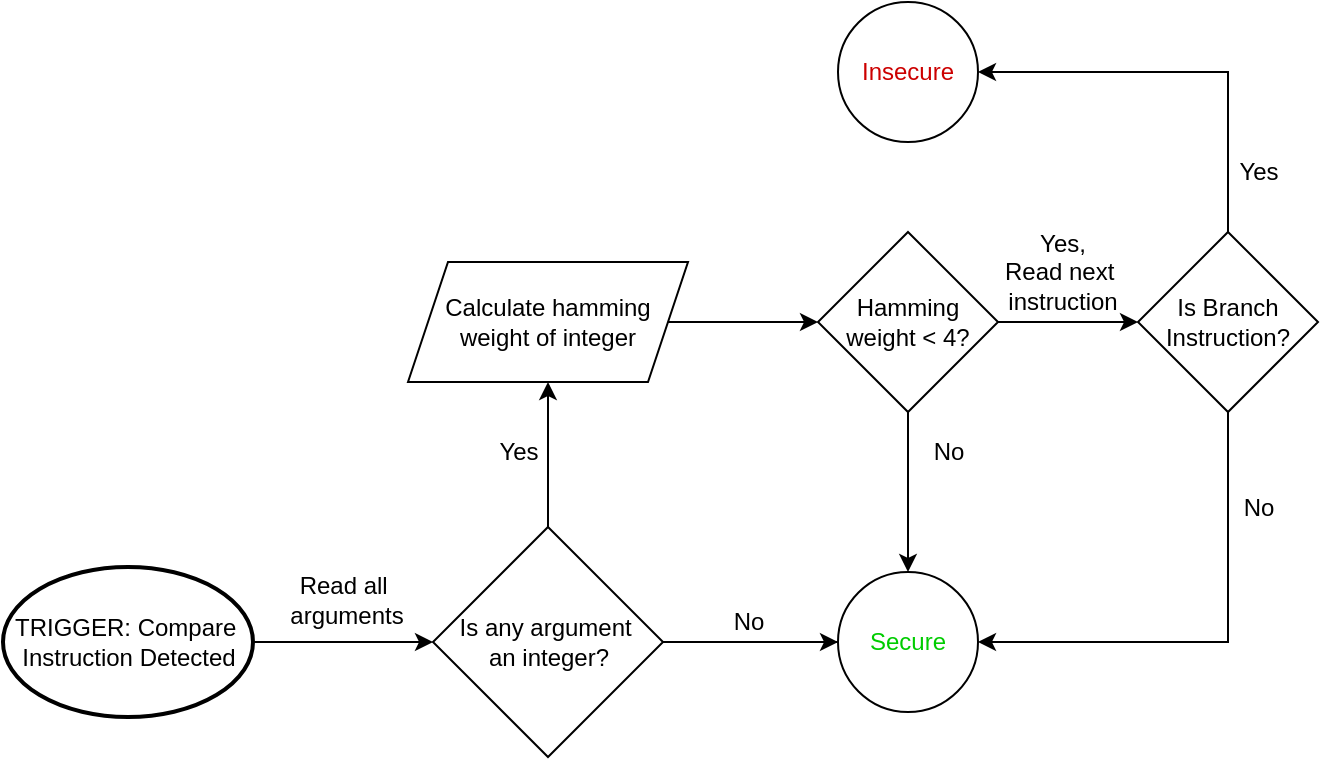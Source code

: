 <mxfile version="24.1.0" type="device">
  <diagram name="Page-1" id="B2iCXV9Z_6Y6nvaH_Cwy">
    <mxGraphModel dx="989" dy="600" grid="1" gridSize="10" guides="1" tooltips="1" connect="1" arrows="1" fold="1" page="1" pageScale="1" pageWidth="850" pageHeight="1100" math="0" shadow="0">
      <root>
        <mxCell id="0" />
        <mxCell id="1" parent="0" />
        <mxCell id="cOC0ODDyvGofYnbBSdw1-18" style="edgeStyle=orthogonalEdgeStyle;rounded=0;orthogonalLoop=1;jettySize=auto;html=1;entryX=0.5;entryY=1;entryDx=0;entryDy=0;" edge="1" parent="1">
          <mxGeometry relative="1" as="geometry">
            <mxPoint x="442.5" y="330" as="sourcePoint" />
            <mxPoint x="530.0" y="330" as="targetPoint" />
          </mxGeometry>
        </mxCell>
        <mxCell id="cOC0ODDyvGofYnbBSdw1-81" style="edgeStyle=orthogonalEdgeStyle;rounded=0;orthogonalLoop=1;jettySize=auto;html=1;exitX=1;exitY=0.5;exitDx=0;exitDy=0;exitPerimeter=0;entryX=0;entryY=0.5;entryDx=0;entryDy=0;" edge="1" parent="1" source="cOC0ODDyvGofYnbBSdw1-28" target="cOC0ODDyvGofYnbBSdw1-62">
          <mxGeometry relative="1" as="geometry" />
        </mxCell>
        <mxCell id="cOC0ODDyvGofYnbBSdw1-28" value="&lt;span style=&quot;text-wrap: nowrap;&quot;&gt;TRIGGER: Compare&amp;nbsp;&lt;/span&gt;&lt;div style=&quot;text-wrap: nowrap;&quot;&gt;Instruction Detected&lt;/div&gt;" style="strokeWidth=2;html=1;shape=mxgraph.flowchart.start_1;whiteSpace=wrap;" vertex="1" parent="1">
          <mxGeometry x="97.5" y="292.5" width="125" height="75" as="geometry" />
        </mxCell>
        <mxCell id="cOC0ODDyvGofYnbBSdw1-30" value="Read all&amp;nbsp;&lt;div&gt;arguments&lt;/div&gt;" style="text;html=1;align=center;verticalAlign=middle;resizable=0;points=[];autosize=1;strokeColor=none;fillColor=none;" vertex="1" parent="1">
          <mxGeometry x="229" y="289" width="80" height="40" as="geometry" />
        </mxCell>
        <mxCell id="cOC0ODDyvGofYnbBSdw1-60" style="edgeStyle=orthogonalEdgeStyle;rounded=0;orthogonalLoop=1;jettySize=auto;html=1;entryX=0.5;entryY=1;entryDx=0;entryDy=0;" edge="1" source="cOC0ODDyvGofYnbBSdw1-62" target="cOC0ODDyvGofYnbBSdw1-66" parent="1">
          <mxGeometry relative="1" as="geometry" />
        </mxCell>
        <mxCell id="cOC0ODDyvGofYnbBSdw1-61" style="edgeStyle=orthogonalEdgeStyle;rounded=0;orthogonalLoop=1;jettySize=auto;html=1;entryX=0.5;entryY=1;entryDx=0;entryDy=0;" edge="1" source="cOC0ODDyvGofYnbBSdw1-62" target="cOC0ODDyvGofYnbBSdw1-63" parent="1">
          <mxGeometry relative="1" as="geometry" />
        </mxCell>
        <mxCell id="cOC0ODDyvGofYnbBSdw1-62" value="Is any argument&amp;nbsp;&lt;div&gt;an integer?&lt;/div&gt;" style="rhombus;whiteSpace=wrap;html=1;" vertex="1" parent="1">
          <mxGeometry x="312.5" y="272.5" width="115" height="115" as="geometry" />
        </mxCell>
        <mxCell id="cOC0ODDyvGofYnbBSdw1-63" value="&lt;font color=&quot;#00cc00&quot;&gt;Secure&lt;/font&gt;" style="ellipse;whiteSpace=wrap;html=1;direction=south;" vertex="1" parent="1">
          <mxGeometry x="515" y="295" width="70" height="70" as="geometry" />
        </mxCell>
        <mxCell id="cOC0ODDyvGofYnbBSdw1-64" value="&lt;font color=&quot;#cc0000&quot;&gt;Insecure&lt;/font&gt;" style="ellipse;whiteSpace=wrap;html=1;" vertex="1" parent="1">
          <mxGeometry x="515" y="10" width="70" height="70" as="geometry" />
        </mxCell>
        <mxCell id="cOC0ODDyvGofYnbBSdw1-79" style="edgeStyle=orthogonalEdgeStyle;rounded=0;orthogonalLoop=1;jettySize=auto;html=1;entryX=0;entryY=0.5;entryDx=0;entryDy=0;" edge="1" parent="1" source="cOC0ODDyvGofYnbBSdw1-66" target="cOC0ODDyvGofYnbBSdw1-69">
          <mxGeometry relative="1" as="geometry" />
        </mxCell>
        <mxCell id="cOC0ODDyvGofYnbBSdw1-66" value="Calculate hamming weight of integer" style="shape=parallelogram;perimeter=parallelogramPerimeter;whiteSpace=wrap;html=1;fixedSize=1;" vertex="1" parent="1">
          <mxGeometry x="300" y="140" width="140" height="60" as="geometry" />
        </mxCell>
        <mxCell id="cOC0ODDyvGofYnbBSdw1-67" style="edgeStyle=orthogonalEdgeStyle;rounded=0;orthogonalLoop=1;jettySize=auto;html=1;exitX=0.5;exitY=1;exitDx=0;exitDy=0;entryX=0;entryY=0.5;entryDx=0;entryDy=0;" edge="1" source="cOC0ODDyvGofYnbBSdw1-69" target="cOC0ODDyvGofYnbBSdw1-63" parent="1">
          <mxGeometry relative="1" as="geometry" />
        </mxCell>
        <mxCell id="cOC0ODDyvGofYnbBSdw1-82" style="edgeStyle=orthogonalEdgeStyle;rounded=0;orthogonalLoop=1;jettySize=auto;html=1;entryX=0;entryY=0.5;entryDx=0;entryDy=0;" edge="1" parent="1" source="cOC0ODDyvGofYnbBSdw1-69" target="cOC0ODDyvGofYnbBSdw1-75">
          <mxGeometry relative="1" as="geometry" />
        </mxCell>
        <mxCell id="cOC0ODDyvGofYnbBSdw1-69" value="Hamming weight &amp;lt; 4?" style="rhombus;whiteSpace=wrap;html=1;" vertex="1" parent="1">
          <mxGeometry x="505" y="125" width="90" height="90" as="geometry" />
        </mxCell>
        <mxCell id="cOC0ODDyvGofYnbBSdw1-70" value="Yes" style="text;html=1;align=center;verticalAlign=middle;resizable=0;points=[];autosize=1;strokeColor=none;fillColor=none;" vertex="1" parent="1">
          <mxGeometry x="335" y="220" width="40" height="30" as="geometry" />
        </mxCell>
        <mxCell id="cOC0ODDyvGofYnbBSdw1-71" value="No" style="text;html=1;align=center;verticalAlign=middle;resizable=0;points=[];autosize=1;strokeColor=none;fillColor=none;" vertex="1" parent="1">
          <mxGeometry x="450" y="305" width="40" height="30" as="geometry" />
        </mxCell>
        <mxCell id="cOC0ODDyvGofYnbBSdw1-72" value="Yes,&lt;div&gt;Read next&amp;nbsp;&lt;div&gt;instruction&lt;/div&gt;&lt;/div&gt;" style="text;html=1;align=center;verticalAlign=middle;resizable=0;points=[];autosize=1;strokeColor=none;fillColor=none;" vertex="1" parent="1">
          <mxGeometry x="587" y="115" width="80" height="60" as="geometry" />
        </mxCell>
        <mxCell id="cOC0ODDyvGofYnbBSdw1-73" style="edgeStyle=orthogonalEdgeStyle;rounded=0;orthogonalLoop=1;jettySize=auto;html=1;entryX=1;entryY=0.5;entryDx=0;entryDy=0;" edge="1" source="cOC0ODDyvGofYnbBSdw1-75" target="cOC0ODDyvGofYnbBSdw1-64" parent="1">
          <mxGeometry relative="1" as="geometry">
            <Array as="points">
              <mxPoint x="710" y="45" />
            </Array>
          </mxGeometry>
        </mxCell>
        <mxCell id="cOC0ODDyvGofYnbBSdw1-74" style="edgeStyle=orthogonalEdgeStyle;rounded=0;orthogonalLoop=1;jettySize=auto;html=1;entryX=0.5;entryY=0;entryDx=0;entryDy=0;" edge="1" source="cOC0ODDyvGofYnbBSdw1-75" target="cOC0ODDyvGofYnbBSdw1-63" parent="1">
          <mxGeometry relative="1" as="geometry">
            <Array as="points">
              <mxPoint x="710" y="330" />
            </Array>
          </mxGeometry>
        </mxCell>
        <mxCell id="cOC0ODDyvGofYnbBSdw1-75" value="Is Branch Instruction?" style="rhombus;whiteSpace=wrap;html=1;" vertex="1" parent="1">
          <mxGeometry x="665" y="125" width="90" height="90" as="geometry" />
        </mxCell>
        <mxCell id="cOC0ODDyvGofYnbBSdw1-76" value="Yes" style="text;html=1;align=center;verticalAlign=middle;resizable=0;points=[];autosize=1;strokeColor=none;fillColor=none;" vertex="1" parent="1">
          <mxGeometry x="705" y="80" width="40" height="30" as="geometry" />
        </mxCell>
        <mxCell id="cOC0ODDyvGofYnbBSdw1-77" value="No" style="text;html=1;align=center;verticalAlign=middle;resizable=0;points=[];autosize=1;strokeColor=none;fillColor=none;" vertex="1" parent="1">
          <mxGeometry x="705" y="248" width="40" height="30" as="geometry" />
        </mxCell>
        <mxCell id="cOC0ODDyvGofYnbBSdw1-78" value="No" style="text;html=1;align=center;verticalAlign=middle;resizable=0;points=[];autosize=1;strokeColor=none;fillColor=none;" vertex="1" parent="1">
          <mxGeometry x="550" y="220" width="40" height="30" as="geometry" />
        </mxCell>
      </root>
    </mxGraphModel>
  </diagram>
</mxfile>
